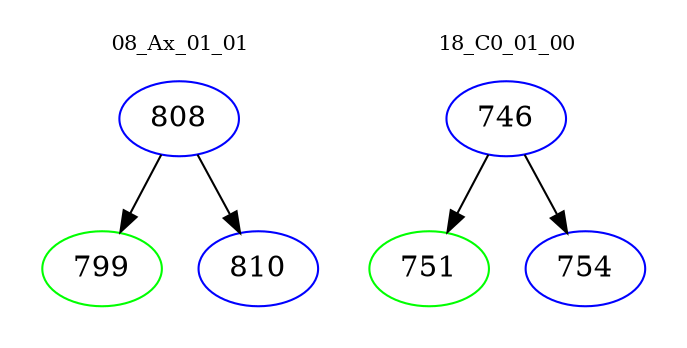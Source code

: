 digraph{
subgraph cluster_0 {
color = white
label = "08_Ax_01_01";
fontsize=10;
T0_808 [label="808", color="blue"]
T0_808 -> T0_799 [color="black"]
T0_799 [label="799", color="green"]
T0_808 -> T0_810 [color="black"]
T0_810 [label="810", color="blue"]
}
subgraph cluster_1 {
color = white
label = "18_C0_01_00";
fontsize=10;
T1_746 [label="746", color="blue"]
T1_746 -> T1_751 [color="black"]
T1_751 [label="751", color="green"]
T1_746 -> T1_754 [color="black"]
T1_754 [label="754", color="blue"]
}
}

